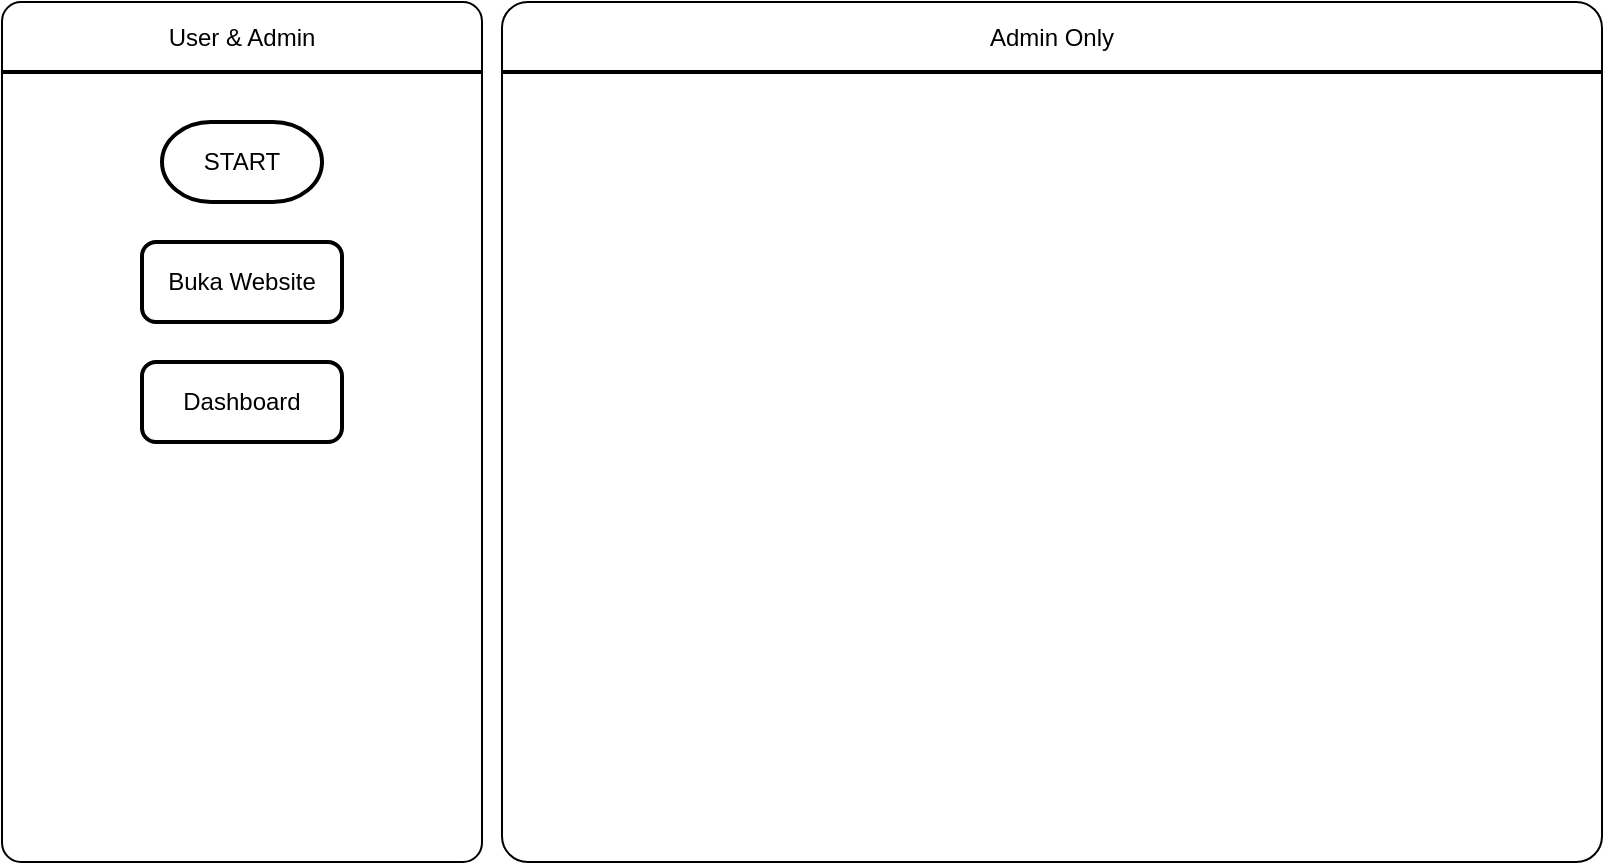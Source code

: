 <mxfile version="16.1.0" type="github">
  <diagram name="Page-1" id="74e2e168-ea6b-b213-b513-2b3c1d86103e">
    <mxGraphModel dx="1038" dy="579" grid="1" gridSize="10" guides="1" tooltips="1" connect="1" arrows="1" fold="1" page="1" pageScale="1" pageWidth="1100" pageHeight="850" background="none" math="0" shadow="0">
      <root>
        <mxCell id="0" />
        <mxCell id="1" parent="0" />
        <mxCell id="DAAHa_1s55qRlrz7CZ7V-1" value="" style="whiteSpace=wrap;html=1;fontSize=12;rounded=1;arcSize=3;" vertex="1" parent="1">
          <mxGeometry x="420" y="70" width="550" height="430" as="geometry" />
        </mxCell>
        <mxCell id="DAAHa_1s55qRlrz7CZ7V-3" value="" style="whiteSpace=wrap;html=1;fontSize=12;rounded=1;arcSize=4;" vertex="1" parent="1">
          <mxGeometry x="170" y="70" width="240" height="430" as="geometry" />
        </mxCell>
        <mxCell id="DAAHa_1s55qRlrz7CZ7V-5" value="" style="line;strokeWidth=2;html=1;rounded=1;fontSize=12;" vertex="1" parent="1">
          <mxGeometry x="420" y="100" width="550" height="10" as="geometry" />
        </mxCell>
        <mxCell id="DAAHa_1s55qRlrz7CZ7V-6" value="" style="line;strokeWidth=2;html=1;rounded=1;fontSize=12;" vertex="1" parent="1">
          <mxGeometry x="170" y="100" width="240" height="10" as="geometry" />
        </mxCell>
        <mxCell id="DAAHa_1s55qRlrz7CZ7V-8" value="User &amp;amp; Admin" style="text;html=1;strokeColor=none;fillColor=none;align=center;verticalAlign=middle;whiteSpace=wrap;rounded=0;fontSize=12;" vertex="1" parent="1">
          <mxGeometry x="235" y="73" width="110" height="30" as="geometry" />
        </mxCell>
        <mxCell id="DAAHa_1s55qRlrz7CZ7V-9" value="Admin Only" style="text;html=1;strokeColor=none;fillColor=none;align=center;verticalAlign=middle;whiteSpace=wrap;rounded=0;fontSize=12;" vertex="1" parent="1">
          <mxGeometry x="640" y="73" width="110" height="30" as="geometry" />
        </mxCell>
        <mxCell id="DAAHa_1s55qRlrz7CZ7V-10" value="START" style="strokeWidth=2;html=1;shape=mxgraph.flowchart.terminator;whiteSpace=wrap;rounded=1;fontSize=12;" vertex="1" parent="1">
          <mxGeometry x="250" y="130" width="80" height="40" as="geometry" />
        </mxCell>
        <mxCell id="DAAHa_1s55qRlrz7CZ7V-11" value="Buka Website" style="rounded=1;whiteSpace=wrap;html=1;absoluteArcSize=1;arcSize=14;strokeWidth=2;fontSize=12;" vertex="1" parent="1">
          <mxGeometry x="240" y="190" width="100" height="40" as="geometry" />
        </mxCell>
        <mxCell id="DAAHa_1s55qRlrz7CZ7V-12" value="Dashboard" style="rounded=1;whiteSpace=wrap;html=1;absoluteArcSize=1;arcSize=14;strokeWidth=2;fontSize=12;" vertex="1" parent="1">
          <mxGeometry x="240" y="250" width="100" height="40" as="geometry" />
        </mxCell>
      </root>
    </mxGraphModel>
  </diagram>
</mxfile>
